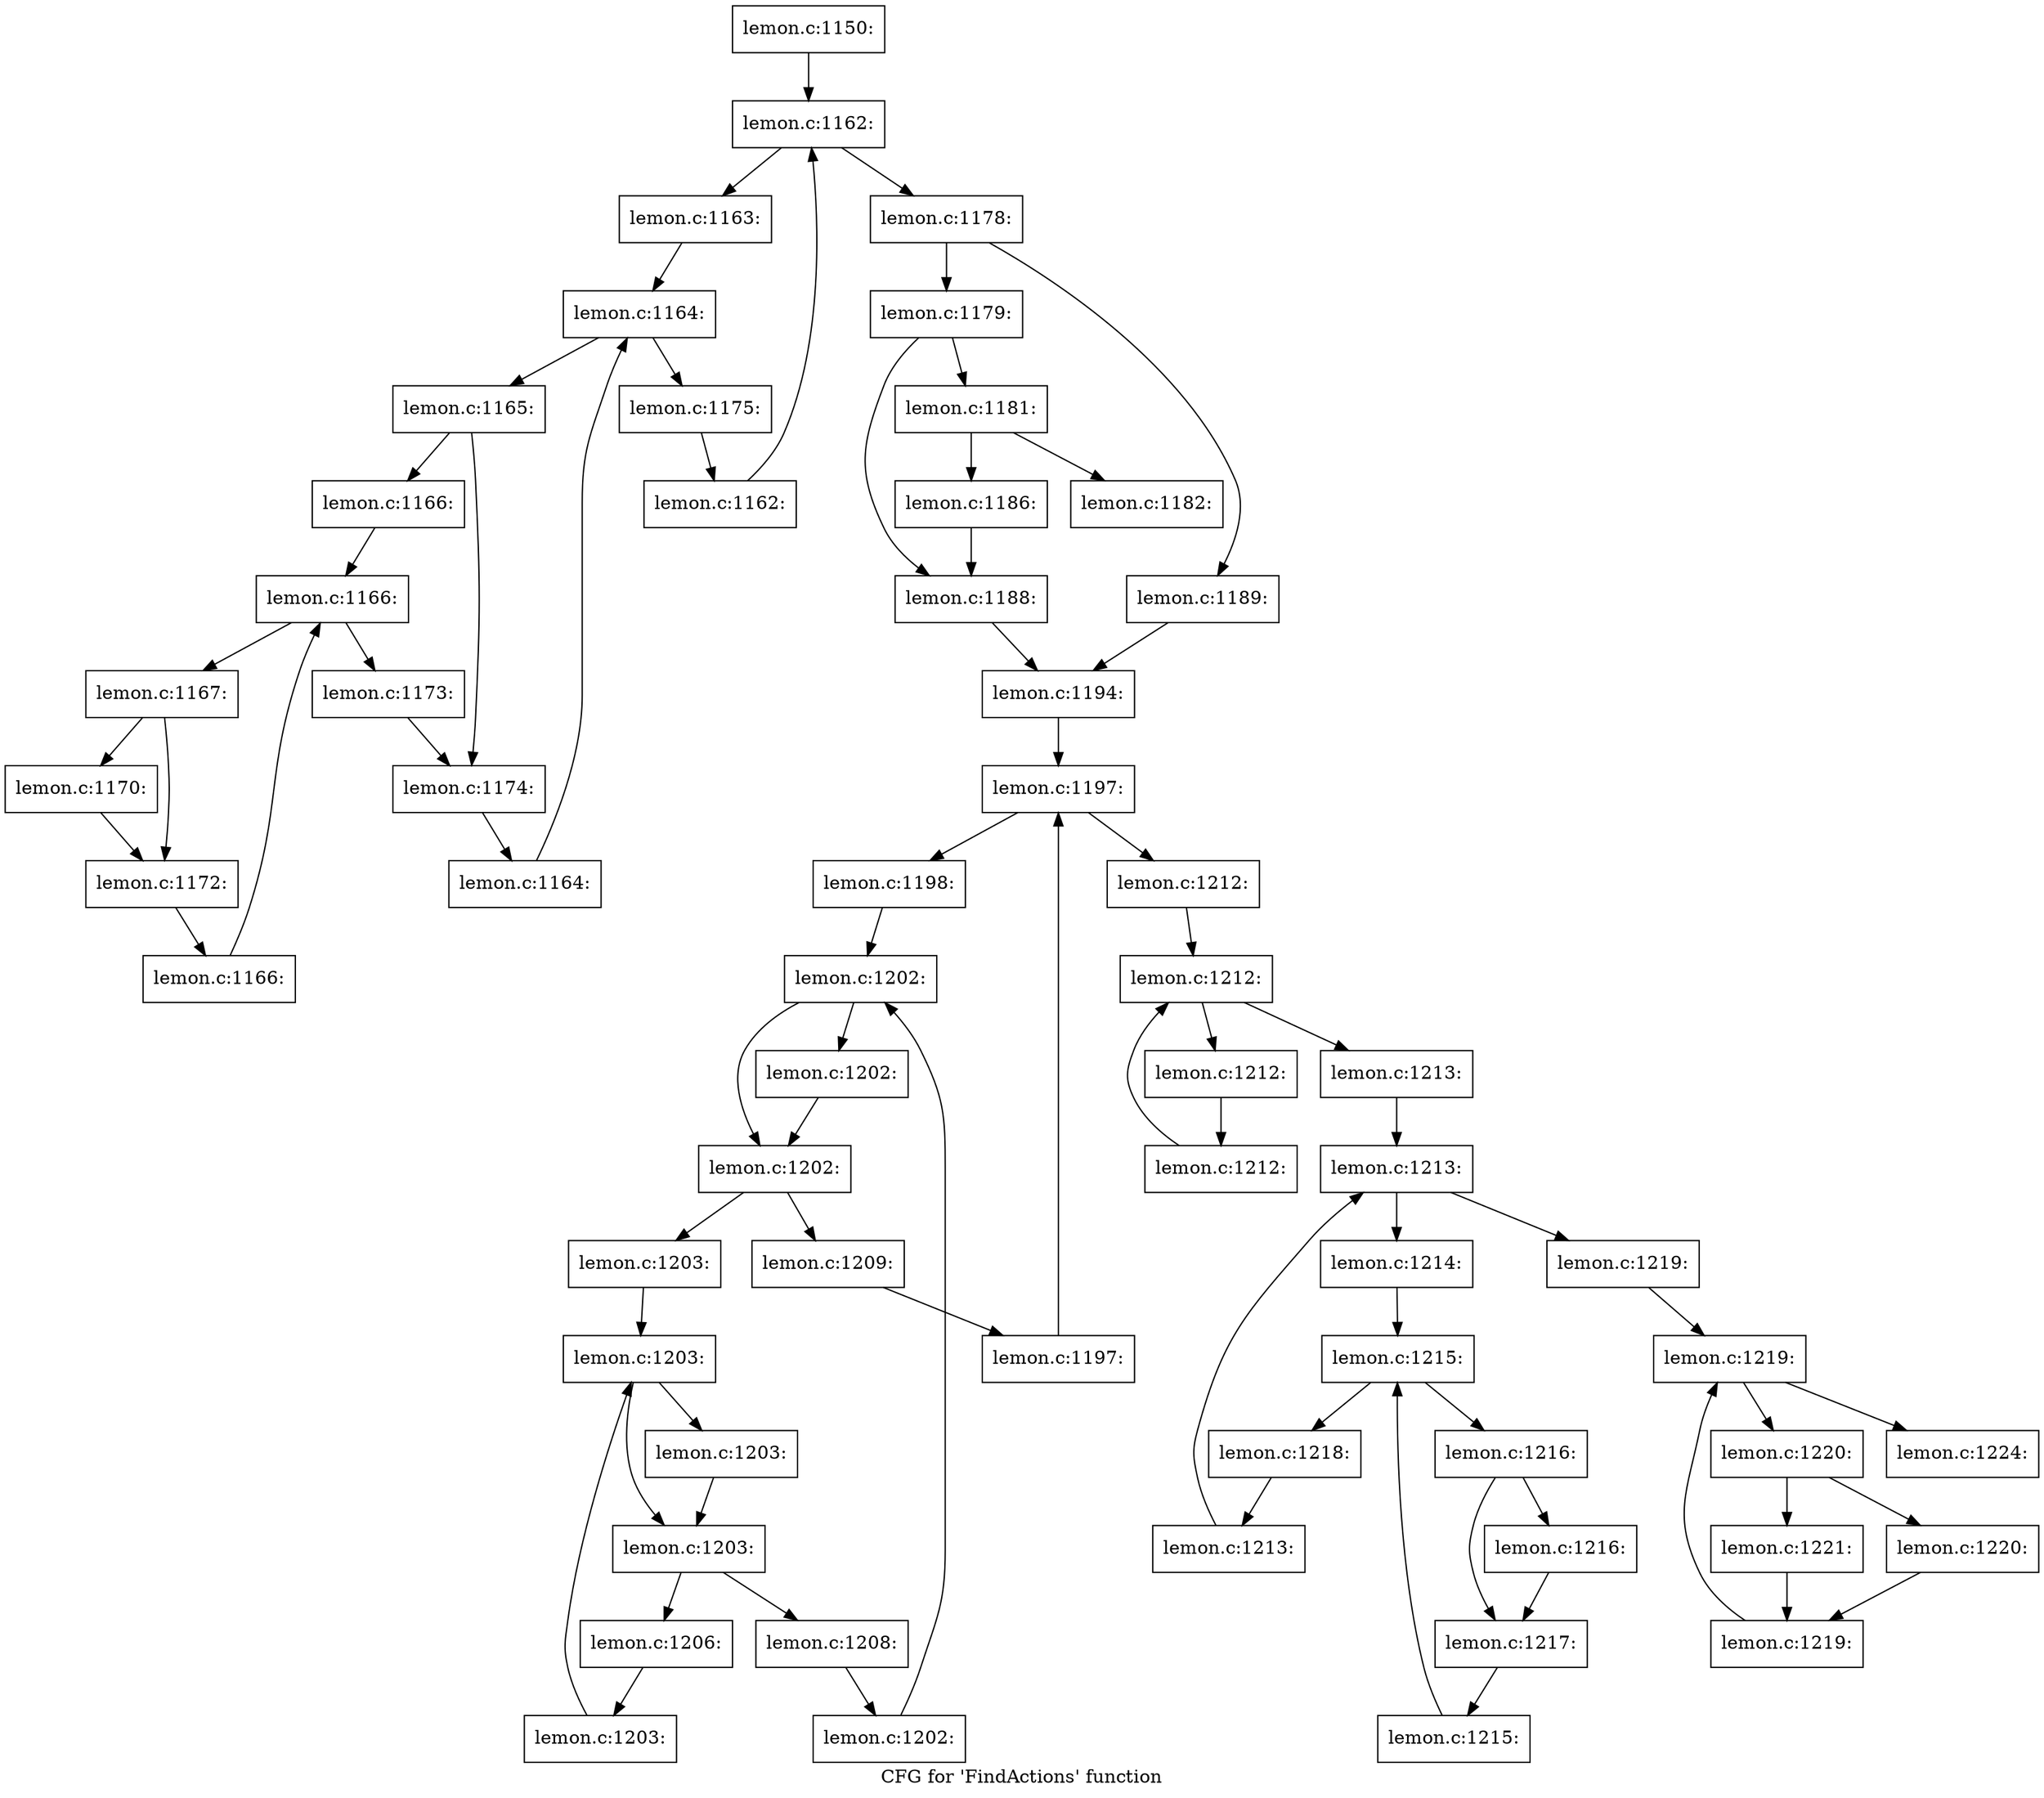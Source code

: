digraph "CFG for 'FindActions' function" {
	label="CFG for 'FindActions' function";

	Node0x562565320dd0 [shape=record,label="{lemon.c:1150:}"];
	Node0x562565320dd0 -> Node0x56256532f8b0;
	Node0x56256532f8b0 [shape=record,label="{lemon.c:1162:}"];
	Node0x56256532f8b0 -> Node0x56256532fad0;
	Node0x56256532f8b0 -> Node0x56256532f700;
	Node0x56256532fad0 [shape=record,label="{lemon.c:1163:}"];
	Node0x56256532fad0 -> Node0x562565330860;
	Node0x562565330860 [shape=record,label="{lemon.c:1164:}"];
	Node0x562565330860 -> Node0x562565330a80;
	Node0x562565330860 -> Node0x5625653304e0;
	Node0x562565330a80 [shape=record,label="{lemon.c:1165:}"];
	Node0x562565330a80 -> Node0x562565330dc0;
	Node0x562565330a80 -> Node0x562565330e10;
	Node0x562565330dc0 [shape=record,label="{lemon.c:1166:}"];
	Node0x562565330dc0 -> Node0x5625653317f0;
	Node0x5625653317f0 [shape=record,label="{lemon.c:1166:}"];
	Node0x5625653317f0 -> Node0x5625653319a0;
	Node0x5625653317f0 -> Node0x562565331640;
	Node0x5625653319a0 [shape=record,label="{lemon.c:1167:}"];
	Node0x5625653319a0 -> Node0x562565331f80;
	Node0x5625653319a0 -> Node0x562565331fd0;
	Node0x562565331f80 [shape=record,label="{lemon.c:1170:}"];
	Node0x562565331f80 -> Node0x562565331fd0;
	Node0x562565331fd0 [shape=record,label="{lemon.c:1172:}"];
	Node0x562565331fd0 -> Node0x562565331910;
	Node0x562565331910 [shape=record,label="{lemon.c:1166:}"];
	Node0x562565331910 -> Node0x5625653317f0;
	Node0x562565331640 [shape=record,label="{lemon.c:1173:}"];
	Node0x562565331640 -> Node0x562565330e10;
	Node0x562565330e10 [shape=record,label="{lemon.c:1174:}"];
	Node0x562565330e10 -> Node0x5625653309f0;
	Node0x5625653309f0 [shape=record,label="{lemon.c:1164:}"];
	Node0x5625653309f0 -> Node0x562565330860;
	Node0x5625653304e0 [shape=record,label="{lemon.c:1175:}"];
	Node0x5625653304e0 -> Node0x56256532fa40;
	Node0x56256532fa40 [shape=record,label="{lemon.c:1162:}"];
	Node0x56256532fa40 -> Node0x56256532f8b0;
	Node0x56256532f700 [shape=record,label="{lemon.c:1178:}"];
	Node0x56256532f700 -> Node0x562565333cf0;
	Node0x56256532f700 -> Node0x562565333d90;
	Node0x562565333cf0 [shape=record,label="{lemon.c:1179:}"];
	Node0x562565333cf0 -> Node0x562565334580;
	Node0x562565333cf0 -> Node0x5625653345d0;
	Node0x562565334580 [shape=record,label="{lemon.c:1181:}"];
	Node0x562565334580 -> Node0x5625653349e0;
	Node0x562565334580 -> Node0x562565334a30;
	Node0x5625653349e0 [shape=record,label="{lemon.c:1182:}"];
	Node0x562565334a30 [shape=record,label="{lemon.c:1186:}"];
	Node0x562565334a30 -> Node0x5625653345d0;
	Node0x5625653345d0 [shape=record,label="{lemon.c:1188:}"];
	Node0x5625653345d0 -> Node0x562565333d40;
	Node0x562565333d90 [shape=record,label="{lemon.c:1189:}"];
	Node0x562565333d90 -> Node0x562565333d40;
	Node0x562565333d40 [shape=record,label="{lemon.c:1194:}"];
	Node0x562565333d40 -> Node0x562565336910;
	Node0x562565336910 [shape=record,label="{lemon.c:1197:}"];
	Node0x562565336910 -> Node0x562565336b30;
	Node0x562565336910 -> Node0x562565335430;
	Node0x562565336b30 [shape=record,label="{lemon.c:1198:}"];
	Node0x562565336b30 -> Node0x562565338250;
	Node0x562565338250 [shape=record,label="{lemon.c:1202:}"];
	Node0x562565338250 -> Node0x562565338a30;
	Node0x562565338250 -> Node0x5625653389e0;
	Node0x562565338a30 [shape=record,label="{lemon.c:1202:}"];
	Node0x562565338a30 -> Node0x5625653389e0;
	Node0x5625653389e0 [shape=record,label="{lemon.c:1202:}"];
	Node0x5625653389e0 -> Node0x562565338960;
	Node0x5625653389e0 -> Node0x5625650ab4b0;
	Node0x562565338960 [shape=record,label="{lemon.c:1203:}"];
	Node0x562565338960 -> Node0x562565339270;
	Node0x562565339270 [shape=record,label="{lemon.c:1203:}"];
	Node0x562565339270 -> Node0x562565339560;
	Node0x562565339270 -> Node0x562565339510;
	Node0x562565339560 [shape=record,label="{lemon.c:1203:}"];
	Node0x562565339560 -> Node0x562565339510;
	Node0x562565339510 [shape=record,label="{lemon.c:1203:}"];
	Node0x562565339510 -> Node0x562565339490;
	Node0x562565339510 -> Node0x562565338fd0;
	Node0x562565339490 [shape=record,label="{lemon.c:1206:}"];
	Node0x562565339490 -> Node0x562565339400;
	Node0x562565339400 [shape=record,label="{lemon.c:1203:}"];
	Node0x562565339400 -> Node0x562565339270;
	Node0x562565338fd0 [shape=record,label="{lemon.c:1208:}"];
	Node0x562565338fd0 -> Node0x5625653388d0;
	Node0x5625653388d0 [shape=record,label="{lemon.c:1202:}"];
	Node0x5625653388d0 -> Node0x562565338250;
	Node0x5625650ab4b0 [shape=record,label="{lemon.c:1209:}"];
	Node0x5625650ab4b0 -> Node0x562565336aa0;
	Node0x562565336aa0 [shape=record,label="{lemon.c:1197:}"];
	Node0x562565336aa0 -> Node0x562565336910;
	Node0x562565335430 [shape=record,label="{lemon.c:1212:}"];
	Node0x562565335430 -> Node0x56256533b580;
	Node0x56256533b580 [shape=record,label="{lemon.c:1212:}"];
	Node0x56256533b580 -> Node0x56256533b7a0;
	Node0x56256533b580 -> Node0x56256533a670;
	Node0x56256533b7a0 [shape=record,label="{lemon.c:1212:}"];
	Node0x56256533b7a0 -> Node0x56256533b710;
	Node0x56256533b710 [shape=record,label="{lemon.c:1212:}"];
	Node0x56256533b710 -> Node0x56256533b580;
	Node0x56256533a670 [shape=record,label="{lemon.c:1213:}"];
	Node0x56256533a670 -> Node0x5625652aa6e0;
	Node0x5625652aa6e0 [shape=record,label="{lemon.c:1213:}"];
	Node0x5625652aa6e0 -> Node0x5625652aa890;
	Node0x5625652aa6e0 -> Node0x5625652aa530;
	Node0x5625652aa890 [shape=record,label="{lemon.c:1214:}"];
	Node0x5625652aa890 -> Node0x56256533e140;
	Node0x56256533e140 [shape=record,label="{lemon.c:1215:}"];
	Node0x56256533e140 -> Node0x56256533e330;
	Node0x56256533e140 -> Node0x5625652ab080;
	Node0x56256533e330 [shape=record,label="{lemon.c:1216:}"];
	Node0x56256533e330 -> Node0x56256533e670;
	Node0x56256533e330 -> Node0x56256533e6c0;
	Node0x56256533e670 [shape=record,label="{lemon.c:1216:}"];
	Node0x56256533e670 -> Node0x56256533e6c0;
	Node0x56256533e6c0 [shape=record,label="{lemon.c:1217:}"];
	Node0x56256533e6c0 -> Node0x56256533e2a0;
	Node0x56256533e2a0 [shape=record,label="{lemon.c:1215:}"];
	Node0x56256533e2a0 -> Node0x56256533e140;
	Node0x5625652ab080 [shape=record,label="{lemon.c:1218:}"];
	Node0x5625652ab080 -> Node0x5625652aa800;
	Node0x5625652aa800 [shape=record,label="{lemon.c:1213:}"];
	Node0x5625652aa800 -> Node0x5625652aa6e0;
	Node0x5625652aa530 [shape=record,label="{lemon.c:1219:}"];
	Node0x5625652aa530 -> Node0x56256533fae0;
	Node0x56256533fae0 [shape=record,label="{lemon.c:1219:}"];
	Node0x56256533fae0 -> Node0x56256533fd00;
	Node0x56256533fae0 -> Node0x56256533f7d0;
	Node0x56256533fd00 [shape=record,label="{lemon.c:1220:}"];
	Node0x56256533fd00 -> Node0x562565340040;
	Node0x56256533fd00 -> Node0x562565340090;
	Node0x562565340040 [shape=record,label="{lemon.c:1220:}"];
	Node0x562565340040 -> Node0x56256533fc70;
	Node0x562565340090 [shape=record,label="{lemon.c:1221:}"];
	Node0x562565340090 -> Node0x56256533fc70;
	Node0x56256533fc70 [shape=record,label="{lemon.c:1219:}"];
	Node0x56256533fc70 -> Node0x56256533fae0;
	Node0x56256533f7d0 [shape=record,label="{lemon.c:1224:}"];
}
